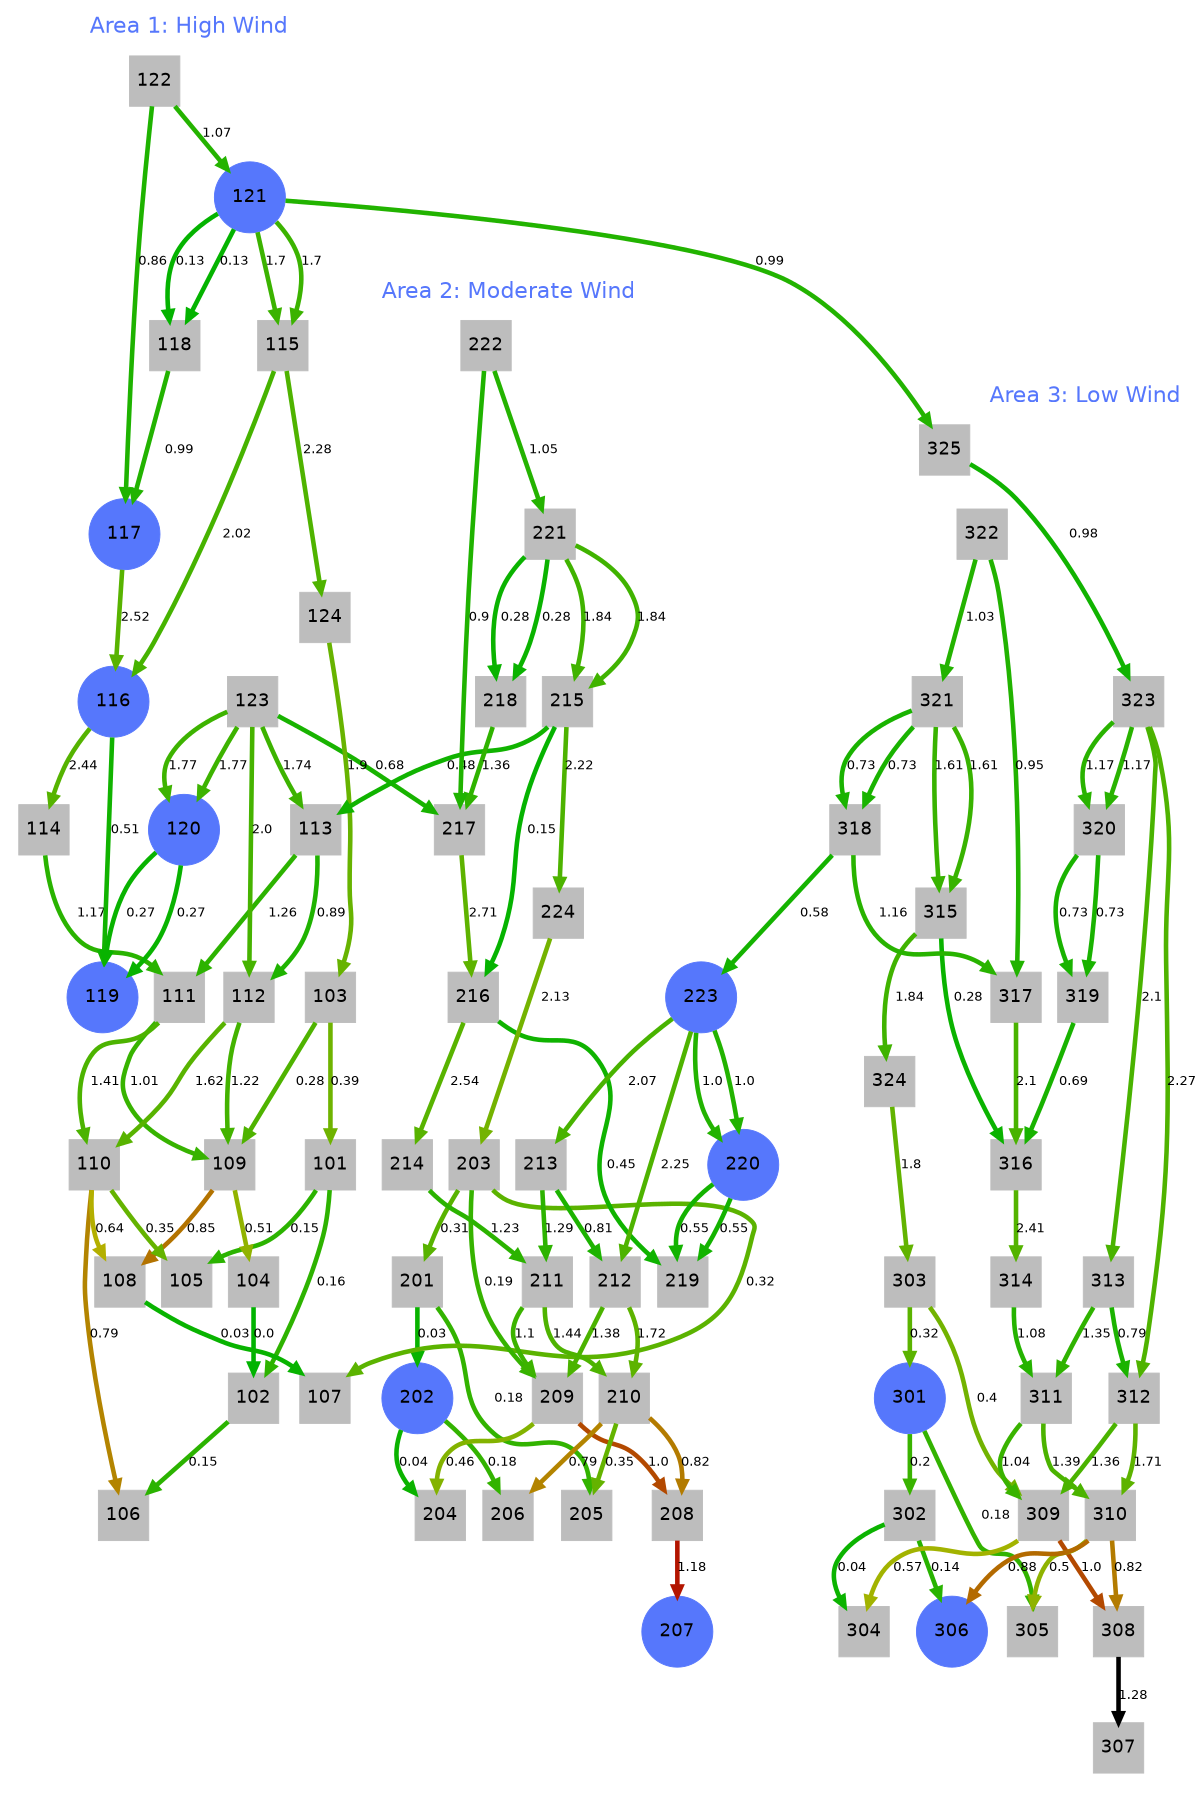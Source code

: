 digraph instPlot {
newrank=true;
graph [fontname=helvetica, tooltip=" ", overlap=false, size="8,12", ratio=fill, orientation="portrait",layout=dot];
node [fontname=helvetica, shape=square, style=filled, fontsize=20, color="#bdbdbd"];
edge [fontname=helvetica, style="setlinewidth(5)"];
subgraph cluster_a1 {
label="Area 1: High Wind";
fontcolor="#5677fc";
fontsize=24;
color="#ffffff";
labeljust="c";
1 [label=101, tooltip="Inj = -0.09"];
2 [label=102, tooltip="Inj = -0.01"];
3 [label=103, tooltip="Inj = -1.17"];
4 [label=104, tooltip="Inj = -0.48"];
5 [label=105, tooltip="Inj = -0.46"];
6 [label=106, tooltip="Inj = -0.89"];
7 [label=107, tooltip="Inj = -0.32"];
8 [label=108, tooltip="Inj = -1.42"];
9 [label=109, tooltip="Inj = -1.13"];
10 [label=110, tooltip="Inj = -1.26"];
11 [label=111, tooltip="Inj = 0.0"];
12 [label=112, tooltip="Inj = 0.0"];
13 [label=113, tooltip="Inj = 0.02"];
14 [label=114, tooltip="Inj = -1.26"];
15 [label=115, tooltip="Inj = -1.02"];
16 [label=116, tooltip="Inj = 0.12", shape=circle, color="#5677fc"];
17 [label=117, tooltip="Inj = 0.66", shape=circle, color="#5677fc"];
18 [label=118, tooltip="Inj = 0.72"];
19 [label=119, tooltip="Inj = -1.03", shape=circle, color="#5677fc"];
20 [label=120, tooltip="Inj = -0.78", shape=circle, color="#5677fc"];
21 [label=121, tooltip="Inj = 3.28", shape=circle, color="#5677fc"];
22 [label=122, tooltip="Inj = 1.9"];
23 [label=123, tooltip="Inj = 5.5"];
24 [label=124, tooltip="Inj = 0.0"];
}
subgraph cluster_a2 {
label="Area 2: Moderate Wind";
fontcolor="#5677fc";
fontsize=24;
color="#ffffff";
labeljust="l";
25 [label=201, tooltip="Inj = -0.09"];
26 [label=202, tooltip="Inj = 0.18", shape=circle, color="#5677fc"];
27 [label=203, tooltip="Inj = -1.17"];
28 [label=204, tooltip="Inj = -0.48"];
29 [label=205, tooltip="Inj = -0.46"];
30 [label=206, tooltip="Inj = -0.89"];
31 [label=207, tooltip="Inj = -1.12", shape=circle, color="#5677fc"];
32 [label=208, tooltip="Inj = -0.62"];
33 [label=209, tooltip="Inj = -1.13"];
34 [label=210, tooltip="Inj = -1.26"];
35 [label=211, tooltip="Inj = 0.0"];
36 [label=212, tooltip="Inj = 0.0"];
37 [label=213, tooltip="Inj = 0.02"];
38 [label=214, tooltip="Inj = -1.26"];
39 [label=215, tooltip="Inj = -1.02"];
40 [label=216, tooltip="Inj = -0.2"];
41 [label=217, tooltip="Inj = 0.0"];
42 [label=218, tooltip="Inj = 0.72"];
43 [label=219, tooltip="Inj = -1.19"];
44 [label=220, tooltip="Inj = -0.83", shape=circle, color="#5677fc"];
45 [label=221, tooltip="Inj = 2.9"];
46 [label=222, tooltip="Inj = 1.9"];
47 [label=223, tooltip="Inj = 5.62", shape=circle, color="#5677fc"];
48 [label=224, tooltip="Inj = 0.0"];
}
subgraph cluster_a3 {
label="Area 3: Low Wind";
fontcolor="#5677fc";
fontsize=24;
color="#ffffff";
labeljust="r";
49 [label=301, tooltip="Inj = 0.06", shape=circle, color="#5677fc"];
50 [label=302, tooltip="Inj = -0.01"];
51 [label=303, tooltip="Inj = -1.17"];
52 [label=304, tooltip="Inj = -0.48"];
53 [label=305, tooltip="Inj = -0.46"];
54 [label=306, tooltip="Inj = -0.77", shape=circle, color="#5677fc"];
55 [label=307, tooltip="Inj = -1.12"];
56 [label=308, tooltip="Inj = -0.62"];
57 [label=309, tooltip="Inj = -1.13"];
58 [label=310, tooltip="Inj = -1.26"];
59 [label=311, tooltip="Inj = 0.0"];
60 [label=312, tooltip="Inj = 0.0"];
61 [label=313, tooltip="Inj = 0.02"];
62 [label=314, tooltip="Inj = -1.26"];
63 [label=315, tooltip="Inj = -1.02"];
64 [label=316, tooltip="Inj = -0.2"];
65 [label=317, tooltip="Inj = 0.0"];
66 [label=318, tooltip="Inj = 0.72"];
67 [label=319, tooltip="Inj = -1.19"];
68 [label=320, tooltip="Inj = -0.84"];
69 [label=321, tooltip="Inj = 2.9"];
70 [label=322, tooltip="Inj = 1.9"];
71 [label=323, tooltip="Inj = 5.5"];
72 [label=324, tooltip="Inj = 0.0"];
73 [label=325, tooltip="Inj = 0.0"];
}
1 -> 2 [label=0.16, tooltip=" ", labeltooltip="Flow = 13%", color="0.291 1.000 0.700"];
3 -> 1 [label=0.39, tooltip=" ", labeltooltip="Flow = 31%", color="0.23 1.000 0.700"];
1 -> 5 [label=0.15, tooltip=" ", labeltooltip="Flow = 12%", color="0.293 1.000 0.700"];
4 -> 2 [label=0.0, tooltip=" ", labeltooltip="Flow = 0%", color="0.333 1.000 0.700"];
2 -> 6 [label=0.15, tooltip=" ", labeltooltip="Flow = 12%", color="0.293 1.000 0.700"];
3 -> 9 [label=0.28, tooltip=" ", labeltooltip="Flow = 22%", color="0.259 1.000 0.700"];
24 -> 3 [label=1.9, tooltip=" ", labeltooltip="Flow = 29%", color="0.237 1.000 0.700"];
9 -> 4 [label=0.51, tooltip=" ", labeltooltip="Flow = 41%", color="0.198 1.000 0.700"];
10 -> 5 [label=0.35, tooltip=" ", labeltooltip="Flow = 28%", color="0.24 1.000 0.700"];
10 -> 6 [label=0.79, tooltip=" ", labeltooltip="Flow = 63%", color="0.123 1.000 0.700"];
8 -> 7 [label=0.03, tooltip=" ", labeltooltip="Flow = 2%", color="0.325 1.000 0.700"];
27 -> 7 [label=0.32, tooltip=" ", labeltooltip="Flow = 26%", color="0.248 1.000 0.700"];
9 -> 8 [label=0.85, tooltip=" ", labeltooltip="Flow = 68%", color="0.107 1.000 0.700"];
10 -> 8 [label=0.64, tooltip=" ", labeltooltip="Flow = 51%", color="0.163 1.000 0.700"];
11 -> 9 [label=1.01, tooltip=" ", labeltooltip="Flow = 15%", color="0.282 1.000 0.700"];
12 -> 9 [label=1.22, tooltip=" ", labeltooltip="Flow = 19%", color="0.271 1.000 0.700"];
11 -> 10 [label=1.41, tooltip=" ", labeltooltip="Flow = 22%", color="0.262 1.000 0.700"];
12 -> 10 [label=1.62, tooltip=" ", labeltooltip="Flow = 25%", color="0.251 1.000 0.700"];
13 -> 11 [label=1.26, tooltip=" ", labeltooltip="Flow = 12%", color="0.292 1.000 0.700"];
14 -> 11 [label=1.17, tooltip=" ", labeltooltip="Flow = 11%", color="0.295 1.000 0.700"];
13 -> 12 [label=0.89, tooltip=" ", labeltooltip="Flow = 9%", color="0.304 1.000 0.700"];
23 -> 12 [label=2.0, tooltip=" ", labeltooltip="Flow = 20%", color="0.268 1.000 0.700"];
23 -> 13 [label=1.74, tooltip=" ", labeltooltip="Flow = 17%", color="0.277 1.000 0.700"];
39 -> 13 [label=0.48, tooltip=" ", labeltooltip="Flow = 5%", color="0.318 1.000 0.700"];
16 -> 14 [label=2.44, tooltip=" ", labeltooltip="Flow = 24%", color="0.254 1.000 0.700"];
15 -> 16 [label=2.02, tooltip=" ", labeltooltip="Flow = 20%", color="0.268 1.000 0.700"];
21 -> 15 [label=1.7, tooltip=" ", labeltooltip="Flow = 17%", color="0.278 1.000 0.700"];
21 -> 15 [label=1.7, tooltip=" ", labeltooltip="Flow = 17%", color="0.278 1.000 0.700"];
15 -> 24 [label=2.28, tooltip=" ", labeltooltip="Flow = 22%", color="0.259 1.000 0.700"];
17 -> 16 [label=2.52, tooltip=" ", labeltooltip="Flow = 25%", color="0.251 1.000 0.700"];
16 -> 19 [label=0.51, tooltip=" ", labeltooltip="Flow = 5%", color="0.317 1.000 0.700"];
18 -> 17 [label=0.99, tooltip=" ", labeltooltip="Flow = 10%", color="0.301 1.000 0.700"];
22 -> 17 [label=0.86, tooltip=" ", labeltooltip="Flow = 8%", color="0.305 1.000 0.700"];
21 -> 18 [label=0.13, tooltip=" ", labeltooltip="Flow = 1%", color="0.329 1.000 0.700"];
21 -> 18 [label=0.13, tooltip=" ", labeltooltip="Flow = 1%", color="0.329 1.000 0.700"];
20 -> 19 [label=0.27, tooltip=" ", labeltooltip="Flow = 3%", color="0.325 1.000 0.700"];
20 -> 19 [label=0.27, tooltip=" ", labeltooltip="Flow = 3%", color="0.325 1.000 0.700"];
23 -> 20 [label=1.77, tooltip=" ", labeltooltip="Flow = 17%", color="0.276 1.000 0.700"];
23 -> 20 [label=1.77, tooltip=" ", labeltooltip="Flow = 17%", color="0.276 1.000 0.700"];
22 -> 21 [label=1.07, tooltip=" ", labeltooltip="Flow = 10%", color="0.299 1.000 0.700"];
23 -> 41 [label=0.68, tooltip=" ", labeltooltip="Flow = 7%", color="0.311 1.000 0.700"];
25 -> 26 [label=0.03, tooltip=" ", labeltooltip="Flow = 2%", color="0.325 1.000 0.700"];
27 -> 25 [label=0.31, tooltip=" ", labeltooltip="Flow = 25%", color="0.251 1.000 0.700"];
25 -> 29 [label=0.18, tooltip=" ", labeltooltip="Flow = 14%", color="0.286 1.000 0.700"];
26 -> 28 [label=0.04, tooltip=" ", labeltooltip="Flow = 3%", color="0.323 1.000 0.700"];
26 -> 30 [label=0.18, tooltip=" ", labeltooltip="Flow = 14%", color="0.286 1.000 0.700"];
27 -> 33 [label=0.19, tooltip=" ", labeltooltip="Flow = 15%", color="0.283 1.000 0.700"];
48 -> 27 [label=2.13, tooltip=" ", labeltooltip="Flow = 33%", color="0.225 1.000 0.700"];
33 -> 28 [label=0.46, tooltip=" ", labeltooltip="Flow = 37%", color="0.211 1.000 0.700"];
34 -> 29 [label=0.35, tooltip=" ", labeltooltip="Flow = 28%", color="0.24 1.000 0.700"];
34 -> 30 [label=0.79, tooltip=" ", labeltooltip="Flow = 63%", color="0.123 1.000 0.700"];
32 -> 31 [label=1.18, tooltip=" ", labeltooltip="Flow = 94%", color="0.02 1.000 0.700"];
33 -> 32 [label=1.0, tooltip=" ", labeltooltip="Flow = 80%", color="0.068 1.000 0.700"];
34 -> 32 [label=0.82, tooltip=" ", labeltooltip="Flow = 65%", color="0.115 1.000 0.700"];
35 -> 33 [label=1.1, tooltip=" ", labeltooltip="Flow = 17%", color="0.277 1.000 0.700"];
36 -> 33 [label=1.38, tooltip=" ", labeltooltip="Flow = 21%", color="0.263 1.000 0.700"];
35 -> 34 [label=1.44, tooltip=" ", labeltooltip="Flow = 22%", color="0.26 1.000 0.700"];
36 -> 34 [label=1.72, tooltip=" ", labeltooltip="Flow = 26%", color="0.246 1.000 0.700"];
37 -> 35 [label=1.29, tooltip=" ", labeltooltip="Flow = 13%", color="0.291 1.000 0.700"];
38 -> 35 [label=1.23, tooltip=" ", labeltooltip="Flow = 12%", color="0.293 1.000 0.700"];
37 -> 36 [label=0.81, tooltip=" ", labeltooltip="Flow = 8%", color="0.307 1.000 0.700"];
47 -> 36 [label=2.25, tooltip=" ", labeltooltip="Flow = 22%", color="0.26 1.000 0.700"];
47 -> 37 [label=2.07, tooltip=" ", labeltooltip="Flow = 20%", color="0.266 1.000 0.700"];
40 -> 38 [label=2.54, tooltip=" ", labeltooltip="Flow = 25%", color="0.251 1.000 0.700"];
39 -> 40 [label=0.15, tooltip=" ", labeltooltip="Flow = 1%", color="0.328 1.000 0.700"];
45 -> 39 [label=1.84, tooltip=" ", labeltooltip="Flow = 18%", color="0.273 1.000 0.700"];
45 -> 39 [label=1.84, tooltip=" ", labeltooltip="Flow = 18%", color="0.273 1.000 0.700"];
39 -> 48 [label=2.22, tooltip=" ", labeltooltip="Flow = 22%", color="0.261 1.000 0.700"];
41 -> 40 [label=2.71, tooltip=" ", labeltooltip="Flow = 26%", color="0.245 1.000 0.700"];
40 -> 43 [label=0.45, tooltip=" ", labeltooltip="Flow = 4%", color="0.319 1.000 0.700"];
42 -> 41 [label=1.36, tooltip=" ", labeltooltip="Flow = 13%", color="0.289 1.000 0.700"];
46 -> 41 [label=0.9, tooltip=" ", labeltooltip="Flow = 9%", color="0.304 1.000 0.700"];
45 -> 42 [label=0.28, tooltip=" ", labeltooltip="Flow = 3%", color="0.324 1.000 0.700"];
45 -> 42 [label=0.28, tooltip=" ", labeltooltip="Flow = 3%", color="0.324 1.000 0.700"];
44 -> 43 [label=0.55, tooltip=" ", labeltooltip="Flow = 5%", color="0.315 1.000 0.700"];
44 -> 43 [label=0.55, tooltip=" ", labeltooltip="Flow = 5%", color="0.315 1.000 0.700"];
47 -> 44 [label=1.0, tooltip=" ", labeltooltip="Flow = 10%", color="0.301 1.000 0.700"];
47 -> 44 [label=1.0, tooltip=" ", labeltooltip="Flow = 10%", color="0.301 1.000 0.700"];
46 -> 45 [label=1.05, tooltip=" ", labeltooltip="Flow = 10%", color="0.299 1.000 0.700"];
49 -> 50 [label=0.2, tooltip=" ", labeltooltip="Flow = 16%", color="0.28 1.000 0.700"];
51 -> 49 [label=0.32, tooltip=" ", labeltooltip="Flow = 26%", color="0.248 1.000 0.700"];
49 -> 53 [label=0.18, tooltip=" ", labeltooltip="Flow = 14%", color="0.286 1.000 0.700"];
50 -> 52 [label=0.04, tooltip=" ", labeltooltip="Flow = 3%", color="0.323 1.000 0.700"];
50 -> 54 [label=0.14, tooltip=" ", labeltooltip="Flow = 11%", color="0.296 1.000 0.700"];
51 -> 57 [label=0.4, tooltip=" ", labeltooltip="Flow = 32%", color="0.227 1.000 0.700"];
72 -> 51 [label=1.8, tooltip=" ", labeltooltip="Flow = 27%", color="0.242 1.000 0.700"];
57 -> 52 [label=0.57, tooltip=" ", labeltooltip="Flow = 45%", color="0.182 1.000 0.700"];
58 -> 53 [label=0.5, tooltip=" ", labeltooltip="Flow = 40%", color="0.2 1.000 0.700"];
58 -> 54 [label=0.88, tooltip=" ", labeltooltip="Flow = 70%", color="0.099 1.000 0.700"];
56 -> 55 [label=1.28, tooltip=" ", labeltooltip="Flow = 102%", color="-0.007 1.000 0.700"];
57 -> 56 [label=1.0, tooltip=" ", labeltooltip="Flow = 80%", color="0.068 1.000 0.700"];
58 -> 56 [label=0.82, tooltip=" ", labeltooltip="Flow = 65%", color="0.115 1.000 0.700"];
59 -> 57 [label=1.04, tooltip=" ", labeltooltip="Flow = 16%", color="0.28 1.000 0.700"];
60 -> 57 [label=1.36, tooltip=" ", labeltooltip="Flow = 21%", color="0.264 1.000 0.700"];
59 -> 58 [label=1.39, tooltip=" ", labeltooltip="Flow = 21%", color="0.263 1.000 0.700"];
60 -> 58 [label=1.71, tooltip=" ", labeltooltip="Flow = 26%", color="0.246 1.000 0.700"];
61 -> 59 [label=1.35, tooltip=" ", labeltooltip="Flow = 13%", color="0.289 1.000 0.700"];
62 -> 59 [label=1.08, tooltip=" ", labeltooltip="Flow = 11%", color="0.298 1.000 0.700"];
61 -> 60 [label=0.79, tooltip=" ", labeltooltip="Flow = 8%", color="0.308 1.000 0.700"];
71 -> 60 [label=2.27, tooltip=" ", labeltooltip="Flow = 22%", color="0.259 1.000 0.700"];
71 -> 61 [label=2.1, tooltip=" ", labeltooltip="Flow = 21%", color="0.265 1.000 0.700"];
64 -> 62 [label=2.41, tooltip=" ", labeltooltip="Flow = 24%", color="0.255 1.000 0.700"];
63 -> 64 [label=0.28, tooltip=" ", labeltooltip="Flow = 3%", color="0.324 1.000 0.700"];
69 -> 63 [label=1.61, tooltip=" ", labeltooltip="Flow = 16%", color="0.281 1.000 0.700"];
69 -> 63 [label=1.61, tooltip=" ", labeltooltip="Flow = 16%", color="0.281 1.000 0.700"];
63 -> 72 [label=1.84, tooltip=" ", labeltooltip="Flow = 18%", color="0.273 1.000 0.700"];
65 -> 64 [label=2.1, tooltip=" ", labeltooltip="Flow = 21%", color="0.265 1.000 0.700"];
67 -> 64 [label=0.69, tooltip=" ", labeltooltip="Flow = 7%", color="0.311 1.000 0.700"];
66 -> 65 [label=1.16, tooltip=" ", labeltooltip="Flow = 11%", color="0.296 1.000 0.700"];
70 -> 65 [label=0.95, tooltip=" ", labeltooltip="Flow = 9%", color="0.302 1.000 0.700"];
69 -> 66 [label=0.73, tooltip=" ", labeltooltip="Flow = 7%", color="0.31 1.000 0.700"];
69 -> 66 [label=0.73, tooltip=" ", labeltooltip="Flow = 7%", color="0.31 1.000 0.700"];
68 -> 67 [label=0.73, tooltip=" ", labeltooltip="Flow = 7%", color="0.31 1.000 0.700"];
68 -> 67 [label=0.73, tooltip=" ", labeltooltip="Flow = 7%", color="0.31 1.000 0.700"];
71 -> 68 [label=1.17, tooltip=" ", labeltooltip="Flow = 11%", color="0.295 1.000 0.700"];
71 -> 68 [label=1.17, tooltip=" ", labeltooltip="Flow = 11%", color="0.295 1.000 0.700"];
70 -> 69 [label=1.03, tooltip=" ", labeltooltip="Flow = 10%", color="0.3 1.000 0.700"];
21 -> 73 [label=0.99, tooltip=" ", labeltooltip="Flow = 10%", color="0.301 1.000 0.700"];
66 -> 47 [label=0.58, tooltip=" ", labeltooltip="Flow = 6%", color="0.314 1.000 0.700"];
73 -> 71 [label=0.98, tooltip=" ", labeltooltip="Flow = 5%", color="0.318 1.000 0.700"];
}